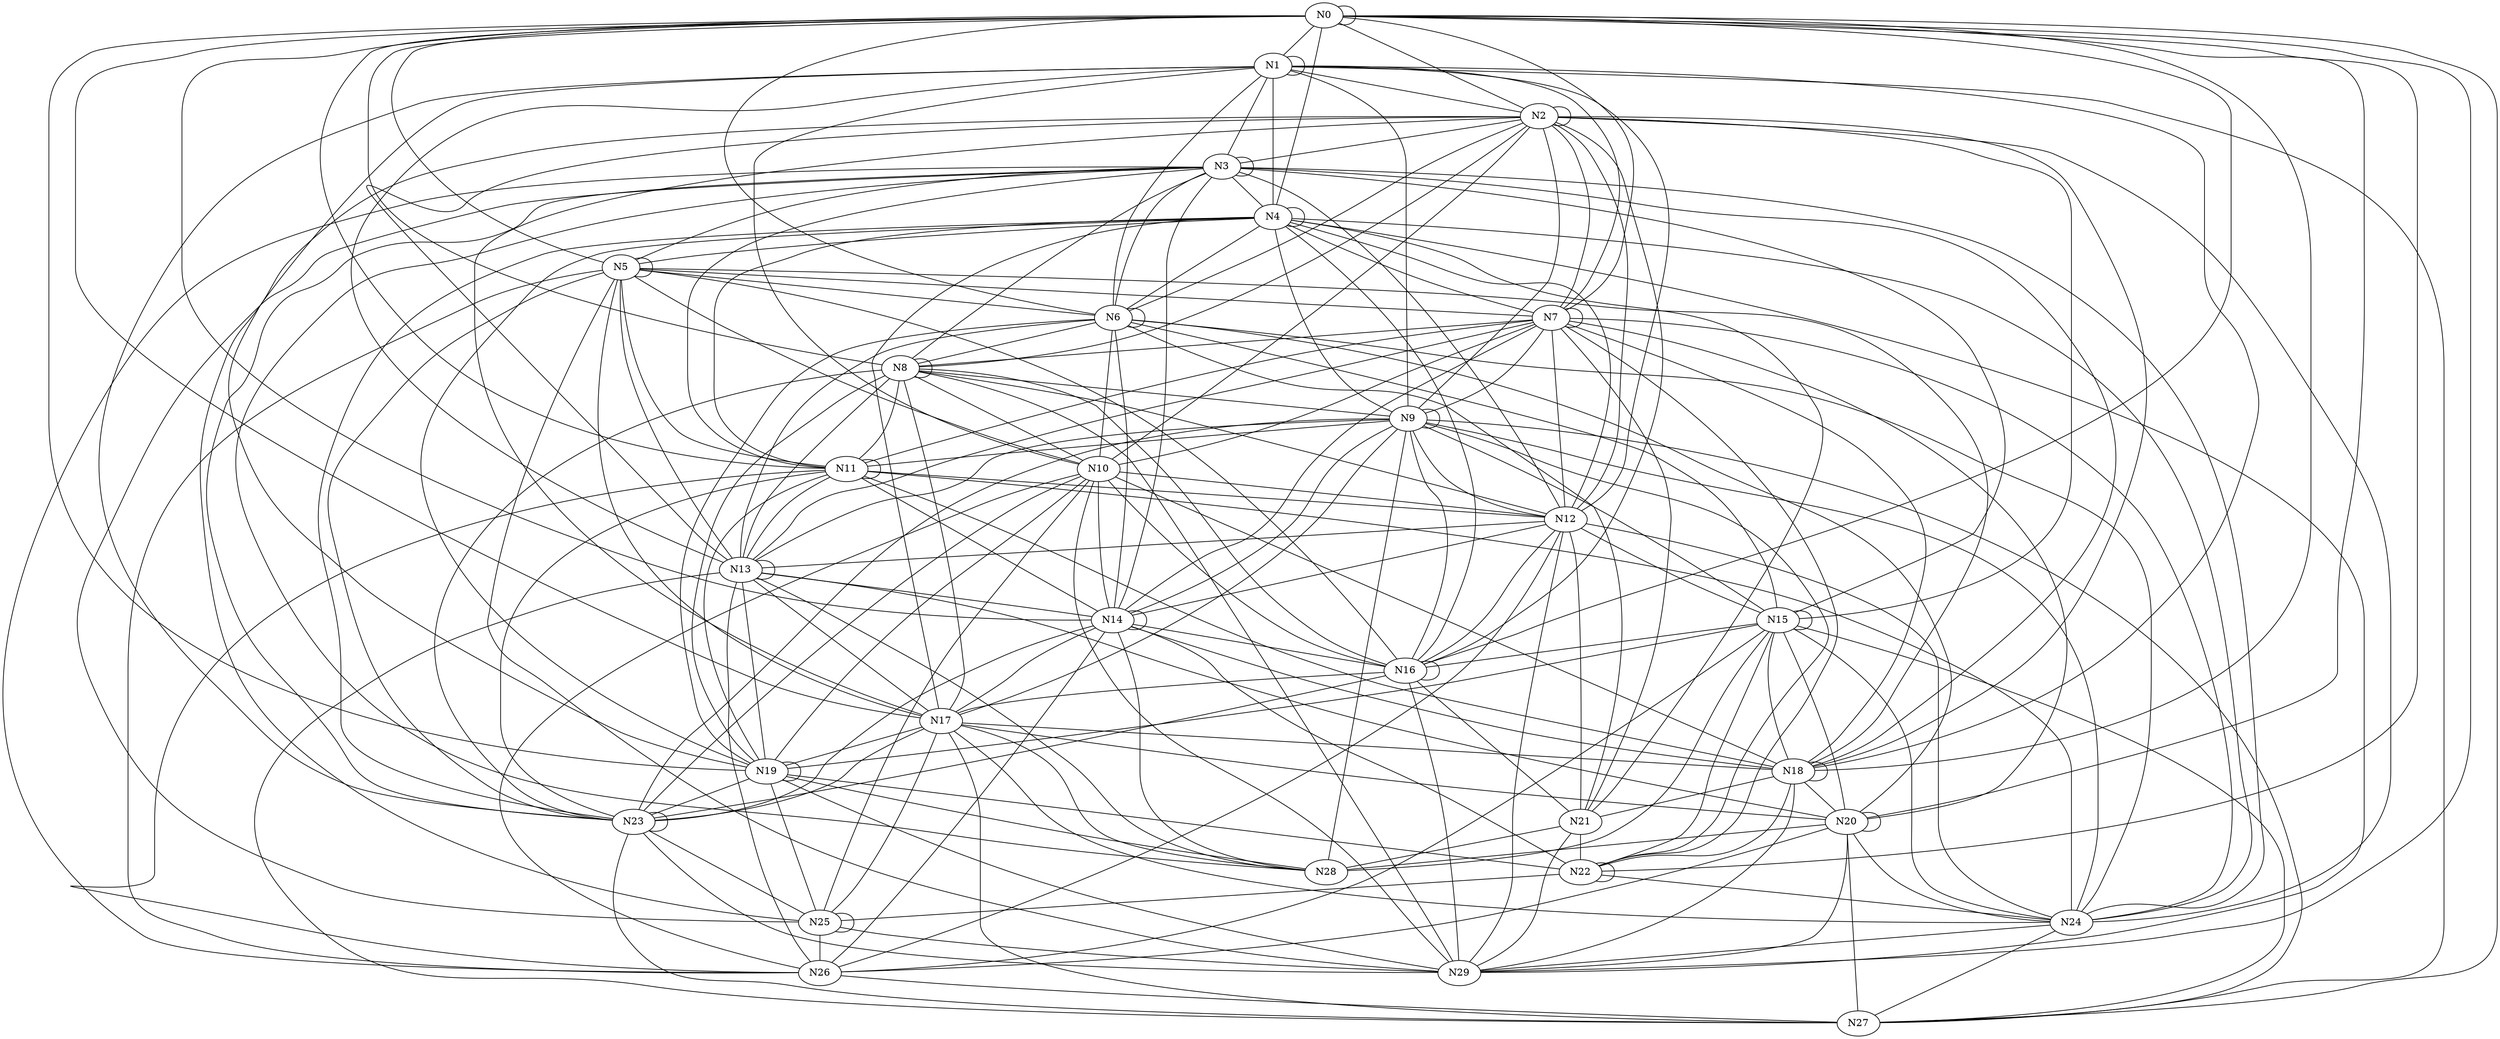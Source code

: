 Graph G {
	N4--N19[weight=1];
	N15--N19[weight=53];
	N15--N16[weight=42];
	N15--N15[weight=100];
	N15--N18[weight=13];
	N15--N22[weight=46];
	N6--N24[weight=100];
	N15--N24[weight=72];
	N15--N20[weight=84];
	N17--N28[weight=8];
	N4--N12[weight=100];
	N4--N11[weight=78];
	N4--N16[weight=81];
	N6--N21[weight=60];
	N4--N17[weight=23];
	N6--N20[weight=25];
	N2--N10[weight=70];
	N13--N14[weight=85];
	N2--N12[weight=49];
	N13--N13[weight=65];
	N2--N13[weight=76];
	N13--N19[weight=88];
	N2--N15[weight=99];
	N2--N16[weight=51];
	N13--N17[weight=73];
	N0--N2[weight=69];
	N0--N1[weight=89];
	N0--N0[weight=16];
	N0--N7[weight=28];
	N2--N17[weight=46];
	N0--N6[weight=2];
	N2--N18[weight=19];
	N0--N5[weight=8];
	N0--N4[weight=92];
	N0--N8[weight=92];
	N13--N20[weight=22];
	N8--N23[weight=16];
	N7--N9[weight=73];
	N2--N24[weight=34];
	N7--N7[weight=20];
	N2--N25[weight=19];
	N7--N8[weight=50];
	N8--N29[weight=39];
	N22--N22[weight=98];
	N22--N25[weight=87];
	N22--N24[weight=7];
	N0--N19[weight=57];
	N0--N17[weight=26];
	N15--N27[weight=48];
	N0--N18[weight=8];
	N15--N26[weight=34];
	N0--N16[weight=37];
	N15--N28[weight=99];
	N0--N14[weight=30];
	N6--N15[weight=78];
	N0--N11[weight=18];
	N6--N14[weight=1];
	N6--N13[weight=68];
	N6--N19[weight=24];
	N6--N10[weight=81];
	N1--N2[weight=12];
	N1--N1[weight=99];
	N1--N4[weight=74];
	N1--N3[weight=45];
	N1--N6[weight=79];
	N1--N7[weight=22];
	N1--N9[weight=77];
	N19--N19[weight=97];
	N19--N23[weight=70];
	N19--N22[weight=44];
	N19--N25[weight=26];
	N24--N29[weight=6];
	N24--N27[weight=36];
	N19--N29[weight=26];
	N19--N28[weight=29];
	N13--N27[weight=71];
	N13--N26[weight=9];
	N13--N28[weight=68];
	N6--N6[weight=70];
	N14--N26[weight=22];
	N6--N8[weight=19];
	N14--N28[weight=53];
	N14--N22[weight=31];
	N14--N23[weight=15];
	N23--N25[weight=70];
	N23--N23[weight=13];
	N23--N29[weight=34];
	N23--N27[weight=45];
	N4--N21[weight=53];
	N4--N23[weight=76];
	N14--N14[weight=56];
	N14--N16[weight=1];
	N4--N24[weight=92];
	N14--N17[weight=50];
	N14--N18[weight=71];
	N4--N29[weight=3];
	N2--N9[weight=44];
	N16--N29[weight=86];
	N2--N8[weight=50];
	N2--N7[weight=55];
	N2--N6[weight=72];
	N2--N3[weight=38];
	N2--N2[weight=36];
	N5--N29[weight=37];
	N5--N26[weight=64];
	N5--N23[weight=45];
	N5--N10[weight=8];
	N5--N11[weight=5];
	N16--N16[weight=14];
	N16--N17[weight=9];
	N9--N9[weight=15];
	N5--N18[weight=52];
	N5--N16[weight=26];
	N5--N17[weight=87];
	N5--N13[weight=25];
	N16--N21[weight=72];
	N16--N23[weight=36];
	N21--N22[weight=39];
	N21--N28[weight=19];
	N21--N29[weight=28];
	N12--N16[weight=72];
	N12--N15[weight=69];
	N18--N18[weight=38];
	N12--N14[weight=18];
	N12--N13[weight=20];
	N3--N25[weight=41];
	N3--N26[weight=14];
	N12--N21[weight=57];
	N9--N27[weight=65];
	N3--N28[weight=3];
	N9--N28[weight=96];
	N18--N21[weight=9];
	N18--N22[weight=20];
	N3--N23[weight=46];
	N3--N24[weight=1];
	N9--N22[weight=63];
	N18--N20[weight=72];
	N9--N23[weight=49];
	N9--N24[weight=56];
	N12--N29[weight=54];
	N5--N7[weight=23];
	N3--N18[weight=93];
	N12--N26[weight=16];
	N18--N29[weight=83];
	N12--N24[weight=100];
	N3--N14[weight=96];
	N3--N15[weight=86];
	N9--N16[weight=17];
	N9--N17[weight=90];
	N5--N5[weight=41];
	N3--N11[weight=82];
	N5--N6[weight=89];
	N3--N12[weight=71];
	N9--N11[weight=65];
	N9--N14[weight=60];
	N9--N15[weight=19];
	N9--N12[weight=56];
	N9--N13[weight=47];
	N10--N26[weight=63];
	N10--N25[weight=23];
	N10--N23[weight=40];
	N0--N29[weight=13];
	N10--N29[weight=18];
	N0--N27[weight=99];
	N3--N6[weight=87];
	N3--N5[weight=3];
	N0--N22[weight=81];
	N3--N8[weight=34];
	N25--N26[weight=45];
	N25--N25[weight=90];
	N0--N20[weight=38];
	N3--N4[weight=84];
	N3--N3[weight=92];
	N25--N29[weight=71];
	N11--N24[weight=62];
	N11--N23[weight=27];
	N11--N26[weight=80];
	N8--N12[weight=14];
	N8--N11[weight=77];
	N10--N14[weight=90];
	N8--N13[weight=80];
	N10--N16[weight=99];
	N8--N10[weight=17];
	N10--N12[weight=31];
	N8--N19[weight=72];
	N8--N16[weight=15];
	N10--N19[weight=68];
	N10--N18[weight=88];
	N8--N17[weight=39];
	N8--N8[weight=89];
	N8--N9[weight=36];
	N1--N19[weight=10];
	N1--N18[weight=41];
	N7--N10[weight=93];
	N7--N11[weight=25];
	N7--N12[weight=30];
	N7--N13[weight=45];
	N7--N14[weight=35];
	N1--N10[weight=69];
	N7--N18[weight=55];
	N1--N13[weight=32];
	N1--N12[weight=14];
	N20--N29[weight=88];
	N1--N27[weight=15];
	N20--N28[weight=97];
	N4--N7[weight=55];
	N4--N6[weight=59];
	N4--N5[weight=60];
	N4--N4[weight=36];
	N17--N27[weight=36];
	N26--N27[weight=60];
	N17--N25[weight=39];
	N17--N24[weight=8];
	N20--N20[weight=7];
	N17--N23[weight=38];
	N20--N27[weight=89];
	N20--N26[weight=67];
	N17--N20[weight=53];
	N20--N24[weight=95];
	N11--N19[weight=8];
	N7--N20[weight=14];
	N7--N21[weight=61];
	N7--N22[weight=33];
	N17--N19[weight=97];
	N17--N18[weight=13];
	N7--N24[weight=92];
	N11--N13[weight=75];
	N11--N14[weight=60];
	N4--N9[weight=96];
	N11--N11[weight=54];
	N11--N12[weight=21];
	N11--N18[weight=89];
	N1--N23[weight=44];
}